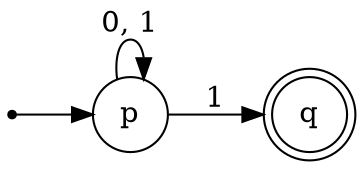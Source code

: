 strict digraph FSM {
	graph [rankdir=LR];
	node [shape=circle];
	null	[shape=point];
	null -> p;
	q	[shape=doublecircle];
	p -> q	[label=1];
	p -> p	[label="0, 1"];
}

